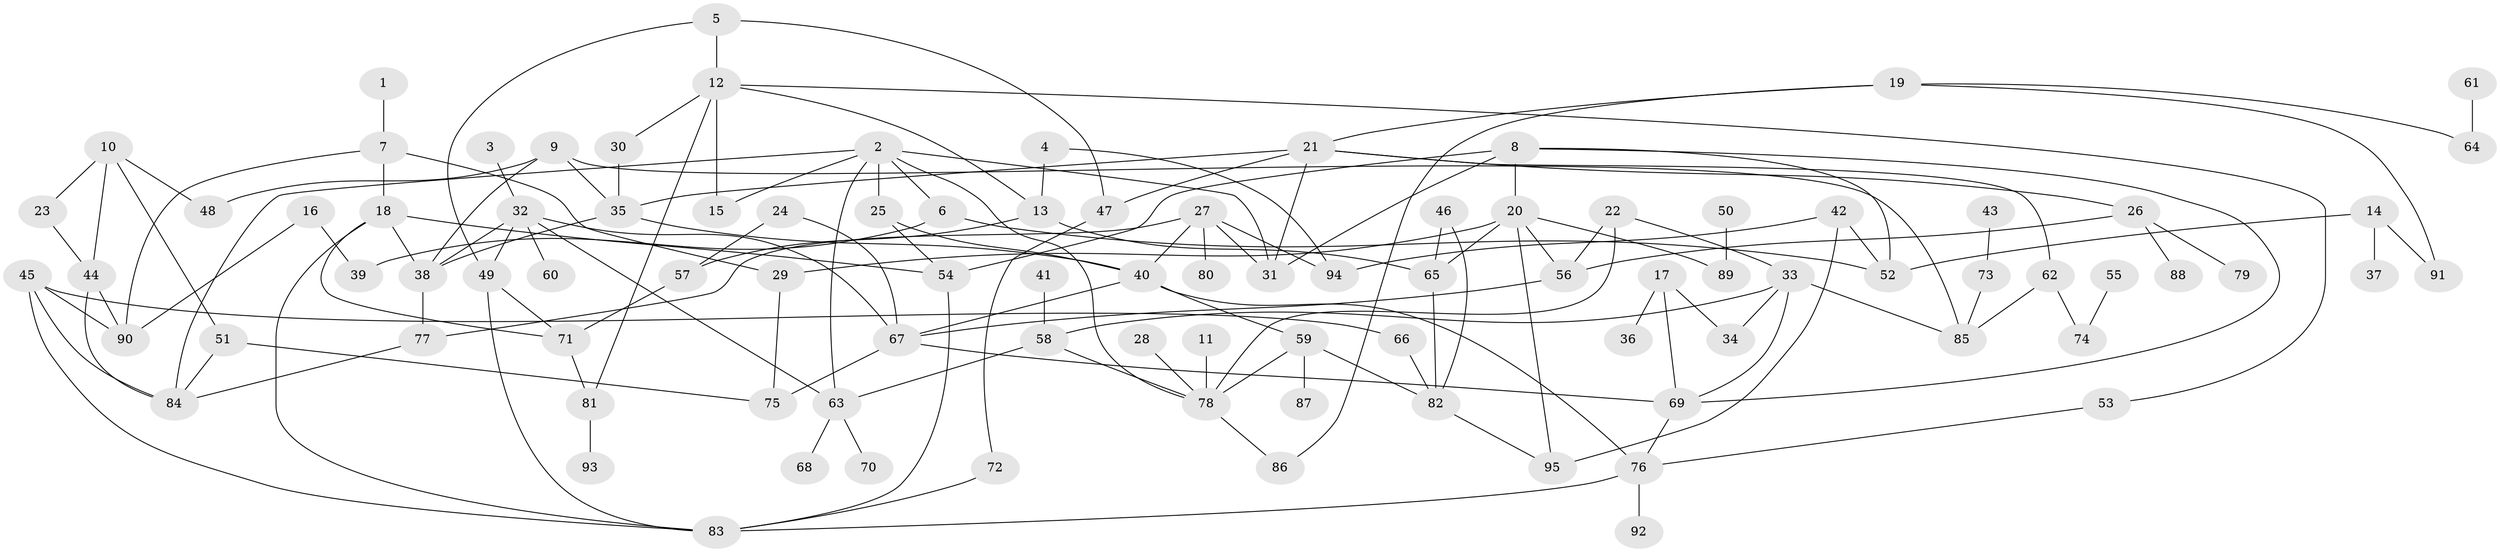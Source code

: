 // coarse degree distribution, {2: 0.21052631578947367, 1: 0.2982456140350877, 5: 0.12280701754385964, 3: 0.12280701754385964, 6: 0.05263157894736842, 4: 0.10526315789473684, 7: 0.017543859649122806, 12: 0.017543859649122806, 9: 0.017543859649122806, 15: 0.017543859649122806, 8: 0.017543859649122806}
// Generated by graph-tools (version 1.1) at 2025/44/03/04/25 21:44:11]
// undirected, 95 vertices, 148 edges
graph export_dot {
graph [start="1"]
  node [color=gray90,style=filled];
  1;
  2;
  3;
  4;
  5;
  6;
  7;
  8;
  9;
  10;
  11;
  12;
  13;
  14;
  15;
  16;
  17;
  18;
  19;
  20;
  21;
  22;
  23;
  24;
  25;
  26;
  27;
  28;
  29;
  30;
  31;
  32;
  33;
  34;
  35;
  36;
  37;
  38;
  39;
  40;
  41;
  42;
  43;
  44;
  45;
  46;
  47;
  48;
  49;
  50;
  51;
  52;
  53;
  54;
  55;
  56;
  57;
  58;
  59;
  60;
  61;
  62;
  63;
  64;
  65;
  66;
  67;
  68;
  69;
  70;
  71;
  72;
  73;
  74;
  75;
  76;
  77;
  78;
  79;
  80;
  81;
  82;
  83;
  84;
  85;
  86;
  87;
  88;
  89;
  90;
  91;
  92;
  93;
  94;
  95;
  1 -- 7;
  2 -- 6;
  2 -- 15;
  2 -- 25;
  2 -- 31;
  2 -- 63;
  2 -- 78;
  2 -- 84;
  3 -- 32;
  4 -- 13;
  4 -- 94;
  5 -- 12;
  5 -- 47;
  5 -- 49;
  6 -- 39;
  6 -- 52;
  7 -- 18;
  7 -- 29;
  7 -- 90;
  8 -- 20;
  8 -- 31;
  8 -- 52;
  8 -- 54;
  8 -- 69;
  9 -- 35;
  9 -- 38;
  9 -- 48;
  9 -- 85;
  10 -- 23;
  10 -- 44;
  10 -- 48;
  10 -- 51;
  11 -- 78;
  12 -- 13;
  12 -- 15;
  12 -- 30;
  12 -- 53;
  12 -- 81;
  13 -- 57;
  13 -- 65;
  14 -- 37;
  14 -- 52;
  14 -- 91;
  16 -- 39;
  16 -- 90;
  17 -- 34;
  17 -- 36;
  17 -- 69;
  18 -- 38;
  18 -- 54;
  18 -- 71;
  18 -- 83;
  19 -- 21;
  19 -- 64;
  19 -- 86;
  19 -- 91;
  20 -- 29;
  20 -- 56;
  20 -- 65;
  20 -- 89;
  20 -- 95;
  21 -- 26;
  21 -- 31;
  21 -- 35;
  21 -- 47;
  21 -- 62;
  22 -- 33;
  22 -- 56;
  22 -- 78;
  23 -- 44;
  24 -- 57;
  24 -- 67;
  25 -- 40;
  25 -- 54;
  26 -- 56;
  26 -- 79;
  26 -- 88;
  27 -- 31;
  27 -- 40;
  27 -- 77;
  27 -- 80;
  27 -- 94;
  28 -- 78;
  29 -- 75;
  30 -- 35;
  32 -- 38;
  32 -- 49;
  32 -- 60;
  32 -- 63;
  32 -- 67;
  33 -- 34;
  33 -- 58;
  33 -- 69;
  33 -- 85;
  35 -- 38;
  35 -- 40;
  38 -- 77;
  40 -- 59;
  40 -- 67;
  40 -- 76;
  41 -- 58;
  42 -- 52;
  42 -- 94;
  42 -- 95;
  43 -- 73;
  44 -- 84;
  44 -- 90;
  45 -- 66;
  45 -- 83;
  45 -- 84;
  45 -- 90;
  46 -- 65;
  46 -- 82;
  47 -- 72;
  49 -- 71;
  49 -- 83;
  50 -- 89;
  51 -- 75;
  51 -- 84;
  53 -- 76;
  54 -- 83;
  55 -- 74;
  56 -- 67;
  57 -- 71;
  58 -- 63;
  58 -- 78;
  59 -- 78;
  59 -- 82;
  59 -- 87;
  61 -- 64;
  62 -- 74;
  62 -- 85;
  63 -- 68;
  63 -- 70;
  65 -- 82;
  66 -- 82;
  67 -- 69;
  67 -- 75;
  69 -- 76;
  71 -- 81;
  72 -- 83;
  73 -- 85;
  76 -- 83;
  76 -- 92;
  77 -- 84;
  78 -- 86;
  81 -- 93;
  82 -- 95;
}
